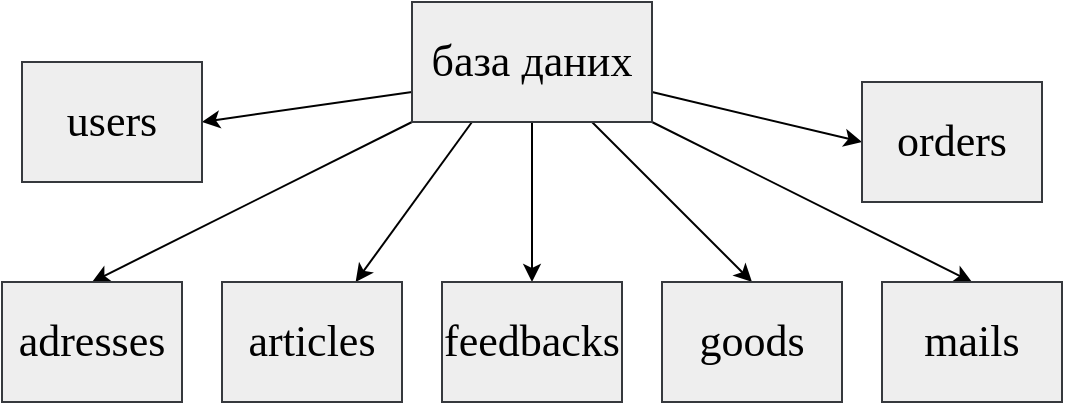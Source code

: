 <mxfile>
    <diagram id="DfxwOpnwI-7mlzvlhW-8" name="Page-1">
        <mxGraphModel dx="874" dy="252" grid="1" gridSize="10" guides="1" tooltips="1" connect="1" arrows="1" fold="1" page="1" pageScale="1" pageWidth="850" pageHeight="1100" math="0" shadow="0">
            <root>
                <mxCell id="0"/>
                <mxCell id="1" parent="0"/>
                <mxCell id="4" style="edgeStyle=none;html=1;exitX=0;exitY=1;exitDx=0;exitDy=0;fontFamily=Times New Roman;fontSize=22;fontColor=#000000;entryX=0.5;entryY=0;entryDx=0;entryDy=0;" edge="1" parent="1" source="3" target="5">
                    <mxGeometry relative="1" as="geometry">
                        <mxPoint x="80" y="231" as="targetPoint"/>
                    </mxGeometry>
                </mxCell>
                <mxCell id="6" style="edgeStyle=none;html=1;exitX=0.25;exitY=1;exitDx=0;exitDy=0;fontFamily=Times New Roman;fontSize=22;fontColor=#000000;" edge="1" parent="1" source="3" target="7">
                    <mxGeometry relative="1" as="geometry">
                        <mxPoint x="180" y="240" as="targetPoint"/>
                    </mxGeometry>
                </mxCell>
                <mxCell id="8" style="edgeStyle=none;html=1;exitX=0.5;exitY=1;exitDx=0;exitDy=0;fontFamily=Times New Roman;fontSize=22;fontColor=#000000;entryX=0.5;entryY=0;entryDx=0;entryDy=0;" edge="1" parent="1" source="3" target="9">
                    <mxGeometry relative="1" as="geometry">
                        <mxPoint x="260" y="240" as="targetPoint"/>
                    </mxGeometry>
                </mxCell>
                <mxCell id="11" style="edgeStyle=none;html=1;exitX=0.75;exitY=1;exitDx=0;exitDy=0;entryX=0.5;entryY=0;entryDx=0;entryDy=0;fontFamily=Times New Roman;fontSize=22;fontColor=#000000;" edge="1" parent="1" source="3" target="10">
                    <mxGeometry relative="1" as="geometry"/>
                </mxCell>
                <mxCell id="13" style="edgeStyle=none;html=1;exitX=1;exitY=1;exitDx=0;exitDy=0;entryX=0.5;entryY=0;entryDx=0;entryDy=0;fontFamily=Times New Roman;fontSize=22;fontColor=#000000;" edge="1" parent="1" source="3" target="12">
                    <mxGeometry relative="1" as="geometry"/>
                </mxCell>
                <mxCell id="16" style="edgeStyle=none;html=1;exitX=1;exitY=0.75;exitDx=0;exitDy=0;fontFamily=Times New Roman;fontSize=22;fontColor=#000000;entryX=0;entryY=0.5;entryDx=0;entryDy=0;" edge="1" parent="1" source="3" target="17">
                    <mxGeometry relative="1" as="geometry">
                        <mxPoint x="500" y="160" as="targetPoint"/>
                    </mxGeometry>
                </mxCell>
                <mxCell id="19" style="edgeStyle=none;html=1;exitX=0;exitY=0.75;exitDx=0;exitDy=0;entryX=1;entryY=0.5;entryDx=0;entryDy=0;fontFamily=Times New Roman;fontSize=22;fontColor=#000000;" edge="1" parent="1" source="3" target="18">
                    <mxGeometry relative="1" as="geometry"/>
                </mxCell>
                <mxCell id="3" value="база даних" style="rounded=0;whiteSpace=wrap;html=1;fillColor=#eeeeee;strokeColor=#36393d;fontFamily=Times New Roman;fontColor=#000000;fontSize=22;" vertex="1" parent="1">
                    <mxGeometry x="215" y="100" width="120" height="60" as="geometry"/>
                </mxCell>
                <mxCell id="5" value="adresses" style="rounded=0;whiteSpace=wrap;html=1;fontFamily=Times New Roman;fontSize=22;fillColor=#eeeeee;strokeColor=#36393d;fontColor=#000000;" vertex="1" parent="1">
                    <mxGeometry x="10" y="240" width="90" height="60" as="geometry"/>
                </mxCell>
                <mxCell id="7" value="articles" style="rounded=0;whiteSpace=wrap;html=1;fontFamily=Times New Roman;fontSize=22;fillColor=#eeeeee;strokeColor=#36393d;fontColor=#000000;" vertex="1" parent="1">
                    <mxGeometry x="120" y="240" width="90" height="60" as="geometry"/>
                </mxCell>
                <mxCell id="9" value="feedbacks" style="rounded=0;whiteSpace=wrap;html=1;fontFamily=Times New Roman;fontSize=22;fillColor=#eeeeee;strokeColor=#36393d;fontColor=#000000;" vertex="1" parent="1">
                    <mxGeometry x="230" y="240" width="90" height="60" as="geometry"/>
                </mxCell>
                <mxCell id="10" value="goods" style="rounded=0;whiteSpace=wrap;html=1;fontFamily=Times New Roman;fontSize=22;fillColor=#eeeeee;strokeColor=#36393d;fontColor=#000000;" vertex="1" parent="1">
                    <mxGeometry x="340" y="240" width="90" height="60" as="geometry"/>
                </mxCell>
                <mxCell id="12" value="mails" style="rounded=0;whiteSpace=wrap;html=1;fontFamily=Times New Roman;fontSize=22;fillColor=#eeeeee;strokeColor=#36393d;fontColor=#000000;" vertex="1" parent="1">
                    <mxGeometry x="450" y="240" width="90" height="60" as="geometry"/>
                </mxCell>
                <mxCell id="17" value="orders" style="rounded=0;whiteSpace=wrap;html=1;fontFamily=Times New Roman;fontSize=22;fillColor=#eeeeee;strokeColor=#36393d;fontColor=#000000;" vertex="1" parent="1">
                    <mxGeometry x="440" y="140" width="90" height="60" as="geometry"/>
                </mxCell>
                <mxCell id="18" value="users" style="rounded=0;whiteSpace=wrap;html=1;fontFamily=Times New Roman;fontSize=22;fillColor=#eeeeee;strokeColor=#36393d;fontColor=#000000;" vertex="1" parent="1">
                    <mxGeometry x="20" y="130" width="90" height="60" as="geometry"/>
                </mxCell>
            </root>
        </mxGraphModel>
    </diagram>
</mxfile>